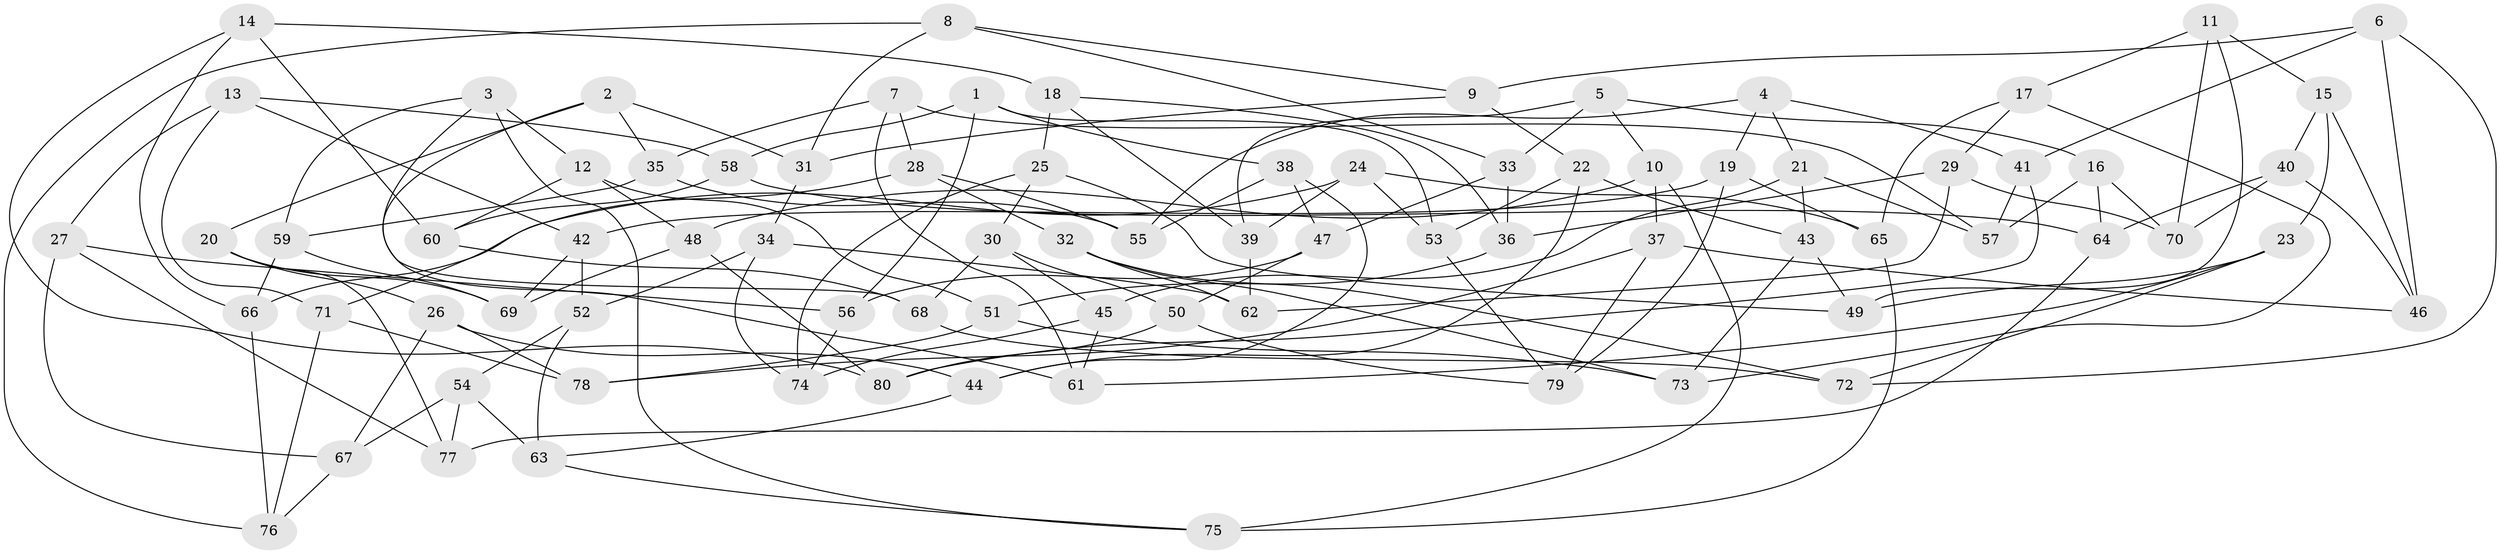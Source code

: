 // Generated by graph-tools (version 1.1) at 2025/50/03/09/25 03:50:48]
// undirected, 80 vertices, 160 edges
graph export_dot {
graph [start="1"]
  node [color=gray90,style=filled];
  1;
  2;
  3;
  4;
  5;
  6;
  7;
  8;
  9;
  10;
  11;
  12;
  13;
  14;
  15;
  16;
  17;
  18;
  19;
  20;
  21;
  22;
  23;
  24;
  25;
  26;
  27;
  28;
  29;
  30;
  31;
  32;
  33;
  34;
  35;
  36;
  37;
  38;
  39;
  40;
  41;
  42;
  43;
  44;
  45;
  46;
  47;
  48;
  49;
  50;
  51;
  52;
  53;
  54;
  55;
  56;
  57;
  58;
  59;
  60;
  61;
  62;
  63;
  64;
  65;
  66;
  67;
  68;
  69;
  70;
  71;
  72;
  73;
  74;
  75;
  76;
  77;
  78;
  79;
  80;
  1 -- 38;
  1 -- 58;
  1 -- 56;
  1 -- 53;
  2 -- 20;
  2 -- 35;
  2 -- 61;
  2 -- 31;
  3 -- 75;
  3 -- 59;
  3 -- 68;
  3 -- 12;
  4 -- 19;
  4 -- 55;
  4 -- 41;
  4 -- 21;
  5 -- 33;
  5 -- 16;
  5 -- 39;
  5 -- 10;
  6 -- 9;
  6 -- 46;
  6 -- 72;
  6 -- 41;
  7 -- 61;
  7 -- 28;
  7 -- 57;
  7 -- 35;
  8 -- 33;
  8 -- 31;
  8 -- 76;
  8 -- 9;
  9 -- 22;
  9 -- 31;
  10 -- 75;
  10 -- 48;
  10 -- 37;
  11 -- 17;
  11 -- 70;
  11 -- 49;
  11 -- 15;
  12 -- 60;
  12 -- 51;
  12 -- 48;
  13 -- 27;
  13 -- 42;
  13 -- 58;
  13 -- 71;
  14 -- 80;
  14 -- 18;
  14 -- 60;
  14 -- 66;
  15 -- 40;
  15 -- 23;
  15 -- 46;
  16 -- 57;
  16 -- 64;
  16 -- 70;
  17 -- 73;
  17 -- 65;
  17 -- 29;
  18 -- 36;
  18 -- 39;
  18 -- 25;
  19 -- 42;
  19 -- 79;
  19 -- 65;
  20 -- 77;
  20 -- 26;
  20 -- 69;
  21 -- 45;
  21 -- 57;
  21 -- 43;
  22 -- 43;
  22 -- 44;
  22 -- 53;
  23 -- 49;
  23 -- 72;
  23 -- 61;
  24 -- 53;
  24 -- 65;
  24 -- 66;
  24 -- 39;
  25 -- 49;
  25 -- 30;
  25 -- 74;
  26 -- 67;
  26 -- 78;
  26 -- 44;
  27 -- 56;
  27 -- 67;
  27 -- 77;
  28 -- 71;
  28 -- 32;
  28 -- 55;
  29 -- 70;
  29 -- 62;
  29 -- 36;
  30 -- 45;
  30 -- 50;
  30 -- 68;
  31 -- 34;
  32 -- 62;
  32 -- 73;
  32 -- 72;
  33 -- 36;
  33 -- 47;
  34 -- 52;
  34 -- 74;
  34 -- 62;
  35 -- 59;
  35 -- 55;
  36 -- 51;
  37 -- 78;
  37 -- 79;
  37 -- 46;
  38 -- 55;
  38 -- 47;
  38 -- 44;
  39 -- 62;
  40 -- 70;
  40 -- 46;
  40 -- 64;
  41 -- 80;
  41 -- 57;
  42 -- 69;
  42 -- 52;
  43 -- 73;
  43 -- 49;
  44 -- 63;
  45 -- 61;
  45 -- 74;
  47 -- 56;
  47 -- 50;
  48 -- 69;
  48 -- 80;
  50 -- 80;
  50 -- 79;
  51 -- 73;
  51 -- 78;
  52 -- 63;
  52 -- 54;
  53 -- 79;
  54 -- 63;
  54 -- 77;
  54 -- 67;
  56 -- 74;
  58 -- 64;
  58 -- 60;
  59 -- 66;
  59 -- 69;
  60 -- 68;
  63 -- 75;
  64 -- 77;
  65 -- 75;
  66 -- 76;
  67 -- 76;
  68 -- 72;
  71 -- 76;
  71 -- 78;
}
